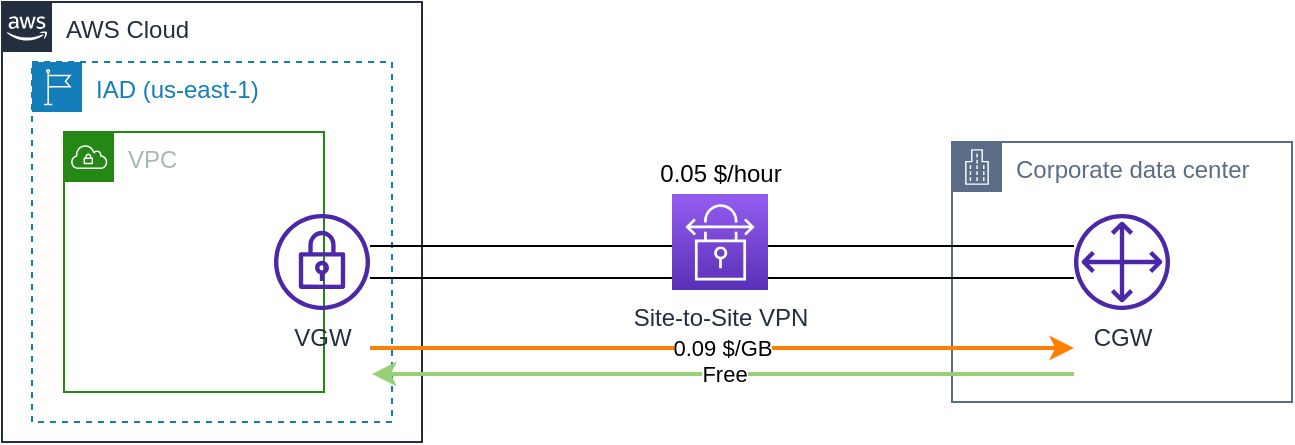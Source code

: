 <mxfile version="16.4.0" type="device"><diagram id="SmtKYUIpN0jO62yTLtiJ" name="第 1 页"><mxGraphModel dx="1106" dy="1003" grid="1" gridSize="10" guides="1" tooltips="1" connect="1" arrows="1" fold="1" page="1" pageScale="1" pageWidth="827" pageHeight="1169" math="0" shadow="0"><root><mxCell id="0"/><mxCell id="1" parent="0"/><mxCell id="x8KzQui9ZK3NBbOxhJdf-7" value="AWS Cloud" style="points=[[0,0],[0.25,0],[0.5,0],[0.75,0],[1,0],[1,0.25],[1,0.5],[1,0.75],[1,1],[0.75,1],[0.5,1],[0.25,1],[0,1],[0,0.75],[0,0.5],[0,0.25]];outlineConnect=0;gradientColor=none;html=1;whiteSpace=wrap;fontSize=12;fontStyle=0;container=1;pointerEvents=0;collapsible=0;recursiveResize=0;shape=mxgraph.aws4.group;grIcon=mxgraph.aws4.group_aws_cloud_alt;strokeColor=#232F3E;fillColor=none;verticalAlign=top;align=left;spacingLeft=30;fontColor=#232F3E;dashed=0;" vertex="1" parent="1"><mxGeometry x="145" y="450" width="210" height="220" as="geometry"/></mxCell><mxCell id="x8KzQui9ZK3NBbOxhJdf-6" value="IAD (us-east-1)" style="points=[[0,0],[0.25,0],[0.5,0],[0.75,0],[1,0],[1,0.25],[1,0.5],[1,0.75],[1,1],[0.75,1],[0.5,1],[0.25,1],[0,1],[0,0.75],[0,0.5],[0,0.25]];outlineConnect=0;gradientColor=none;html=1;whiteSpace=wrap;fontSize=12;fontStyle=0;container=1;pointerEvents=0;collapsible=0;recursiveResize=0;shape=mxgraph.aws4.group;grIcon=mxgraph.aws4.group_region;strokeColor=#147EBA;fillColor=none;verticalAlign=top;align=left;spacingLeft=30;fontColor=#147EBA;dashed=1;aspect=fixed;" vertex="1" parent="1"><mxGeometry x="160" y="480" width="180" height="180" as="geometry"/></mxCell><mxCell id="x8KzQui9ZK3NBbOxhJdf-4" value="VPC" style="points=[[0,0],[0.25,0],[0.5,0],[0.75,0],[1,0],[1,0.25],[1,0.5],[1,0.75],[1,1],[0.75,1],[0.5,1],[0.25,1],[0,1],[0,0.75],[0,0.5],[0,0.25]];outlineConnect=0;gradientColor=none;html=1;whiteSpace=wrap;fontSize=12;fontStyle=0;container=0;pointerEvents=0;collapsible=0;recursiveResize=0;shape=mxgraph.aws4.group;grIcon=mxgraph.aws4.group_vpc;strokeColor=#248814;fillColor=none;verticalAlign=top;align=left;spacingLeft=30;fontColor=#AAB7B8;dashed=0;" vertex="1" parent="x8KzQui9ZK3NBbOxhJdf-6"><mxGeometry x="16" y="35" width="130" height="130" as="geometry"/></mxCell><mxCell id="x8KzQui9ZK3NBbOxhJdf-2" value="VGW" style="sketch=0;outlineConnect=0;fontColor=#232F3E;gradientColor=none;fillColor=#4D27AA;strokeColor=none;dashed=0;verticalLabelPosition=bottom;verticalAlign=top;align=center;html=1;fontSize=12;fontStyle=0;aspect=fixed;pointerEvents=1;shape=mxgraph.aws4.vpn_gateway;" vertex="1" parent="x8KzQui9ZK3NBbOxhJdf-6"><mxGeometry x="121" y="76" width="48" height="48" as="geometry"/></mxCell><mxCell id="x8KzQui9ZK3NBbOxhJdf-5" value="Corporate data center" style="points=[[0,0],[0.25,0],[0.5,0],[0.75,0],[1,0],[1,0.25],[1,0.5],[1,0.75],[1,1],[0.75,1],[0.5,1],[0.25,1],[0,1],[0,0.75],[0,0.5],[0,0.25]];outlineConnect=0;gradientColor=none;html=1;whiteSpace=wrap;fontSize=12;fontStyle=0;container=1;pointerEvents=0;collapsible=0;recursiveResize=0;shape=mxgraph.aws4.group;grIcon=mxgraph.aws4.group_corporate_data_center;strokeColor=#5A6C86;fillColor=none;verticalAlign=top;align=left;spacingLeft=30;fontColor=#5A6C86;dashed=0;" vertex="1" parent="1"><mxGeometry x="620" y="520" width="170" height="130" as="geometry"/></mxCell><mxCell id="x8KzQui9ZK3NBbOxhJdf-3" value="CGW" style="sketch=0;outlineConnect=0;fontColor=#232F3E;gradientColor=none;fillColor=#4D27AA;strokeColor=none;dashed=0;verticalLabelPosition=bottom;verticalAlign=top;align=center;html=1;fontSize=12;fontStyle=0;aspect=fixed;pointerEvents=1;shape=mxgraph.aws4.customer_gateway;" vertex="1" parent="x8KzQui9ZK3NBbOxhJdf-5"><mxGeometry x="61" y="36" width="48" height="48" as="geometry"/></mxCell><mxCell id="x8KzQui9ZK3NBbOxhJdf-8" style="edgeStyle=orthogonalEdgeStyle;rounded=0;orthogonalLoop=1;jettySize=auto;html=1;endArrow=none;endFill=0;" edge="1" parent="1"><mxGeometry relative="1" as="geometry"><mxPoint x="329" y="572" as="sourcePoint"/><mxPoint x="681" y="572" as="targetPoint"/></mxGeometry></mxCell><mxCell id="x8KzQui9ZK3NBbOxhJdf-9" style="edgeStyle=orthogonalEdgeStyle;rounded=0;orthogonalLoop=1;jettySize=auto;html=1;endArrow=none;endFill=0;" edge="1" parent="1"><mxGeometry relative="1" as="geometry"><mxPoint x="681" y="588" as="sourcePoint"/><mxPoint x="329" y="588" as="targetPoint"/></mxGeometry></mxCell><mxCell id="x8KzQui9ZK3NBbOxhJdf-1" value="Site-to-Site VPN" style="sketch=0;points=[[0,0,0],[0.25,0,0],[0.5,0,0],[0.75,0,0],[1,0,0],[0,1,0],[0.25,1,0],[0.5,1,0],[0.75,1,0],[1,1,0],[0,0.25,0],[0,0.5,0],[0,0.75,0],[1,0.25,0],[1,0.5,0],[1,0.75,0]];outlineConnect=0;fontColor=#232F3E;gradientColor=#945DF2;gradientDirection=north;fillColor=#5A30B5;strokeColor=#ffffff;dashed=0;verticalLabelPosition=bottom;verticalAlign=top;align=center;html=1;fontSize=12;fontStyle=0;aspect=fixed;shape=mxgraph.aws4.resourceIcon;resIcon=mxgraph.aws4.site_to_site_vpn;" vertex="1" parent="1"><mxGeometry x="480" y="546" width="48" height="48" as="geometry"/></mxCell><mxCell id="x8KzQui9ZK3NBbOxhJdf-11" value="0.09 $/GB" style="edgeStyle=orthogonalEdgeStyle;rounded=0;orthogonalLoop=1;jettySize=auto;html=1;endArrow=classic;endFill=1;strokeColor=#FF8000;strokeWidth=2;" edge="1" parent="1"><mxGeometry relative="1" as="geometry"><mxPoint x="329" y="623" as="sourcePoint"/><mxPoint x="681" y="623" as="targetPoint"/></mxGeometry></mxCell><mxCell id="x8KzQui9ZK3NBbOxhJdf-12" value="Free" style="edgeStyle=orthogonalEdgeStyle;rounded=0;orthogonalLoop=1;jettySize=auto;html=1;endArrow=classic;endFill=1;strokeColor=#97D077;strokeWidth=2;" edge="1" parent="1"><mxGeometry relative="1" as="geometry"><mxPoint x="330" y="636" as="targetPoint"/><mxPoint x="681" y="636" as="sourcePoint"/></mxGeometry></mxCell><mxCell id="x8KzQui9ZK3NBbOxhJdf-13" value="0.05 $/hour" style="text;html=1;align=center;verticalAlign=middle;resizable=0;points=[];autosize=1;strokeColor=none;fillColor=none;" vertex="1" parent="1"><mxGeometry x="464" y="526" width="80" height="20" as="geometry"/></mxCell></root></mxGraphModel></diagram></mxfile>